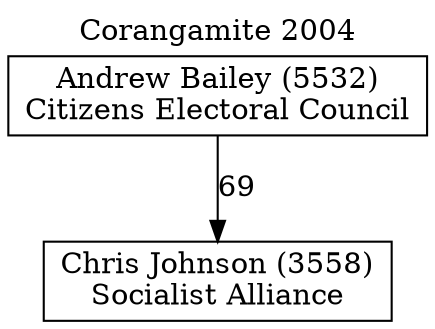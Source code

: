 // House preference flow
digraph "Chris Johnson (3558)_Corangamite_2004" {
	graph [label="Corangamite 2004" labelloc=t mclimit=10]
	node [shape=box]
	"Chris Johnson (3558)" [label="Chris Johnson (3558)
Socialist Alliance"]
	"Andrew Bailey (5532)" [label="Andrew Bailey (5532)
Citizens Electoral Council"]
	"Andrew Bailey (5532)" -> "Chris Johnson (3558)" [label=69]
}
